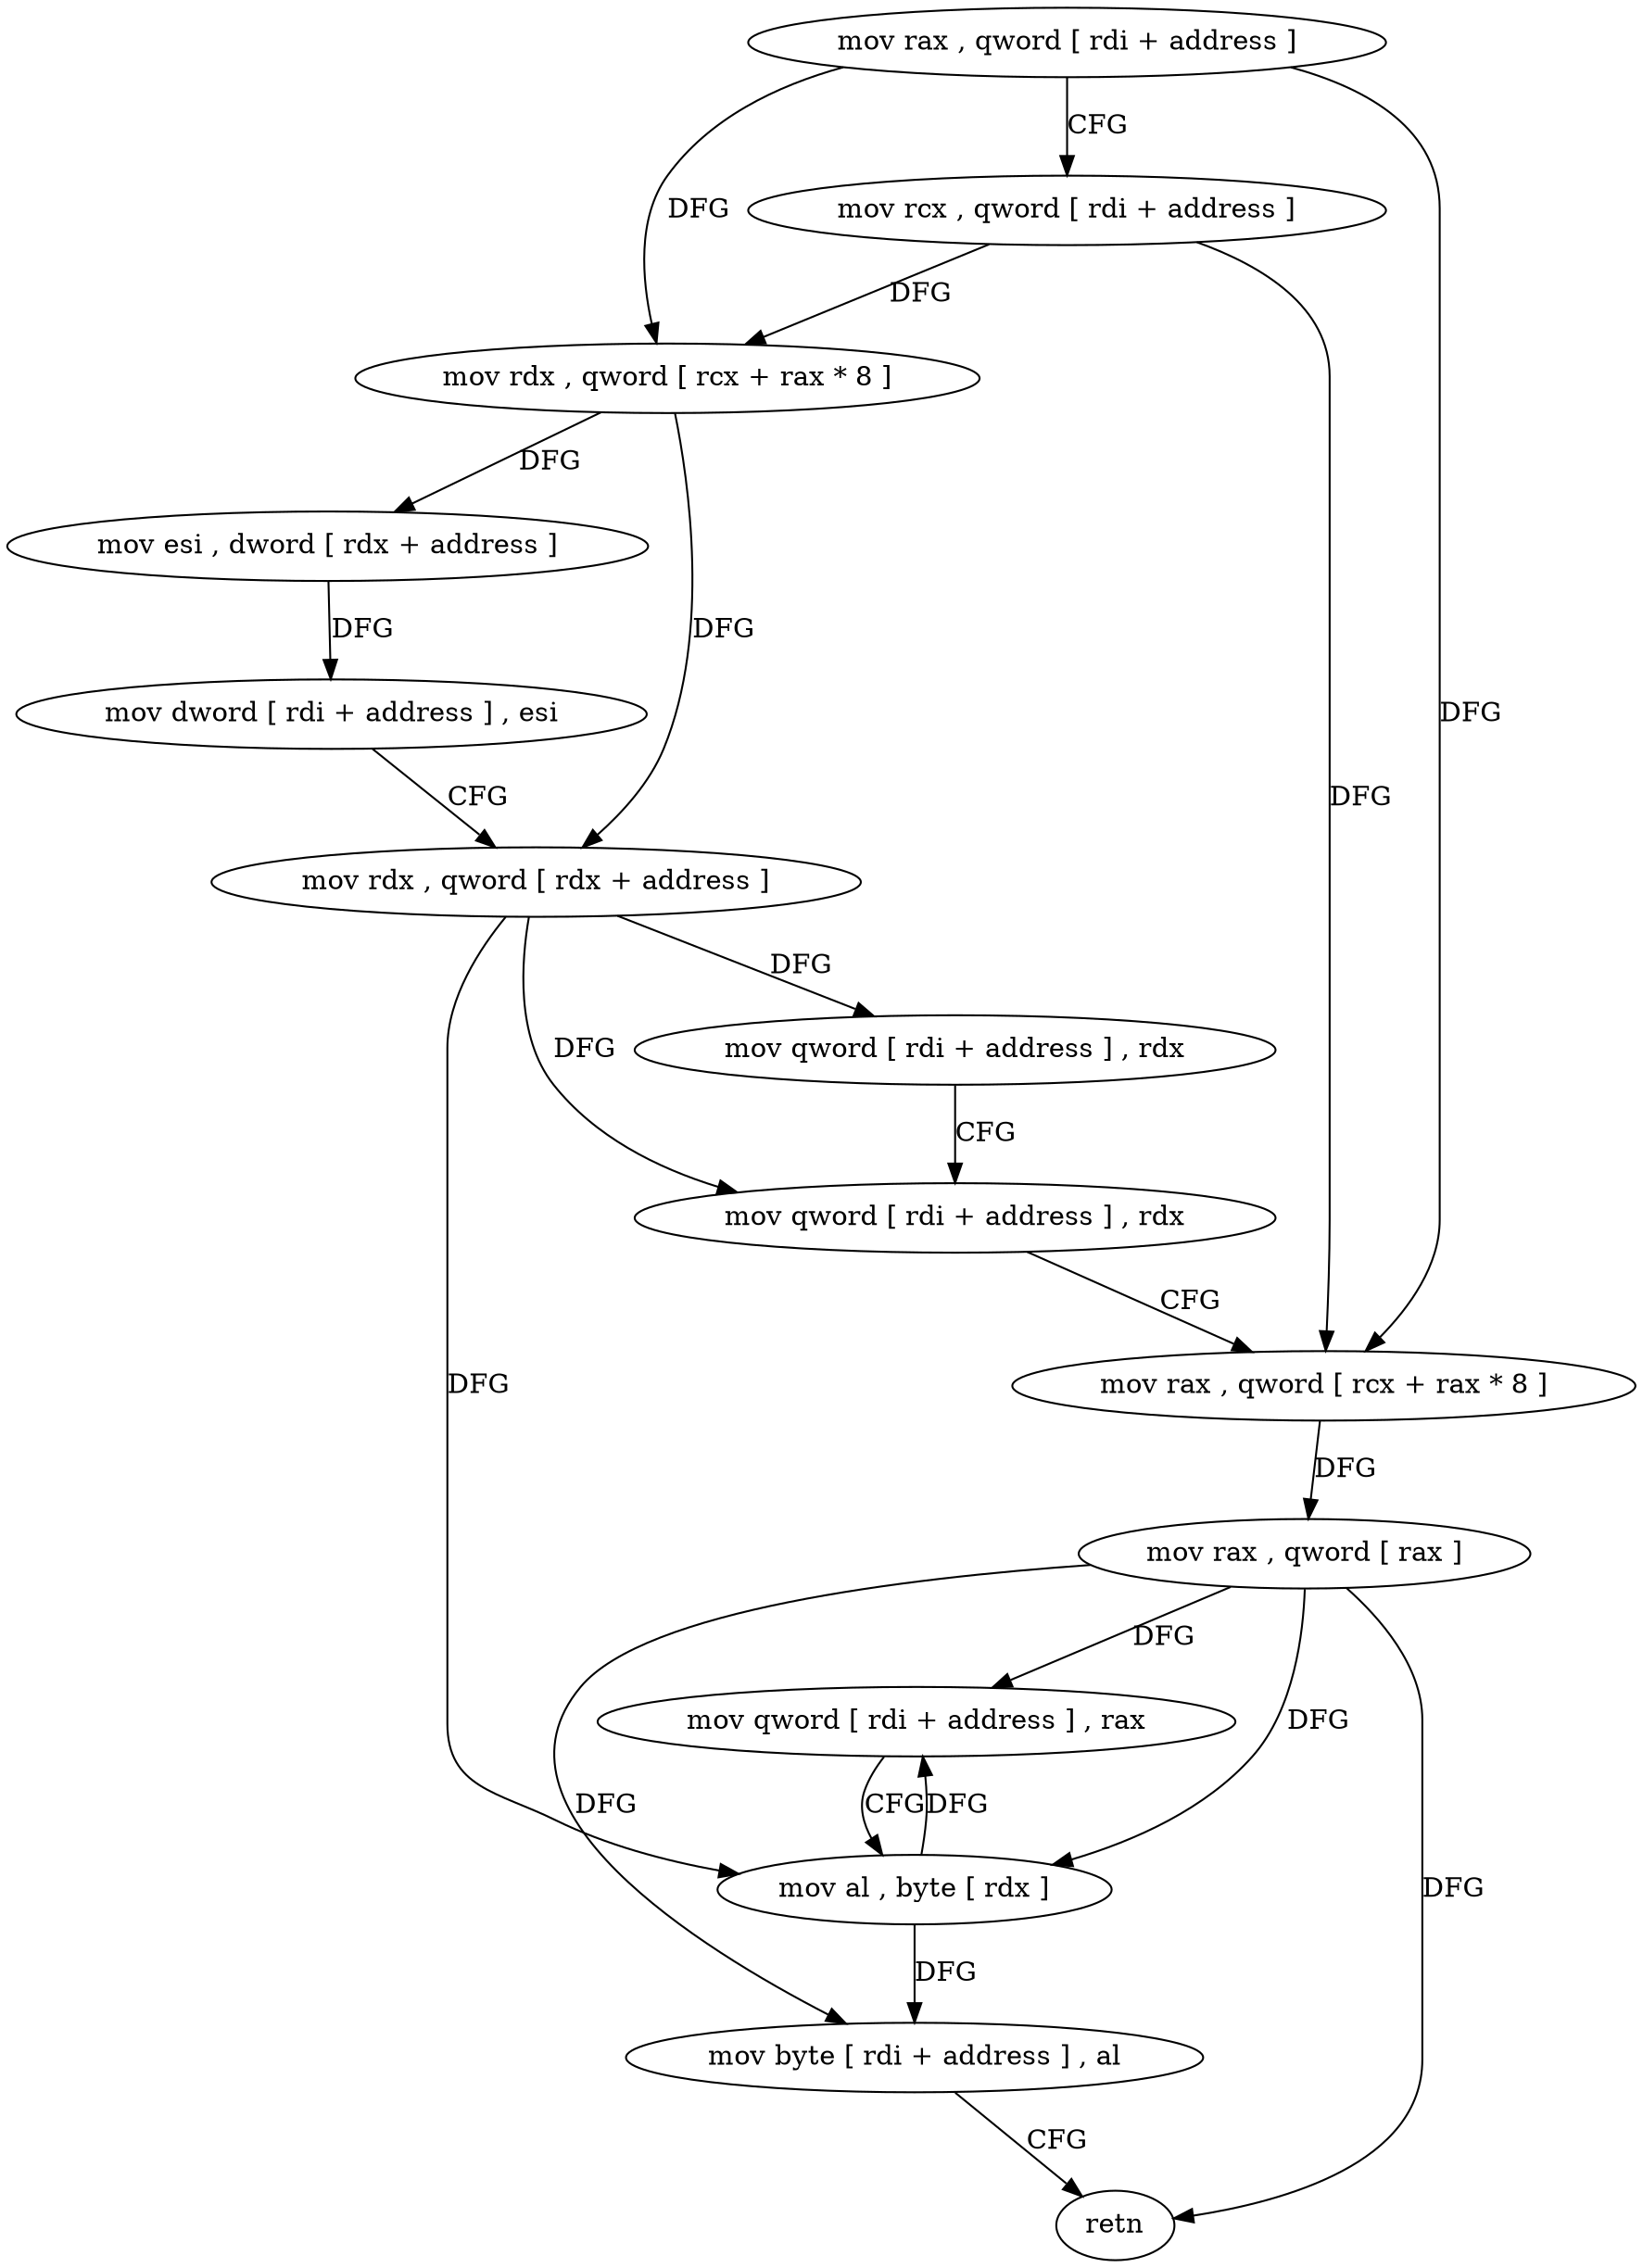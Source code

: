 digraph "func" {
"121888" [label = "mov rax , qword [ rdi + address ]" ]
"121892" [label = "mov rcx , qword [ rdi + address ]" ]
"121896" [label = "mov rdx , qword [ rcx + rax * 8 ]" ]
"121900" [label = "mov esi , dword [ rdx + address ]" ]
"121903" [label = "mov dword [ rdi + address ] , esi" ]
"121906" [label = "mov rdx , qword [ rdx + address ]" ]
"121910" [label = "mov qword [ rdi + address ] , rdx" ]
"121914" [label = "mov qword [ rdi + address ] , rdx" ]
"121921" [label = "mov rax , qword [ rcx + rax * 8 ]" ]
"121925" [label = "mov rax , qword [ rax ]" ]
"121928" [label = "mov qword [ rdi + address ] , rax" ]
"121932" [label = "mov al , byte [ rdx ]" ]
"121934" [label = "mov byte [ rdi + address ] , al" ]
"121937" [label = "retn" ]
"121888" -> "121892" [ label = "CFG" ]
"121888" -> "121896" [ label = "DFG" ]
"121888" -> "121921" [ label = "DFG" ]
"121892" -> "121896" [ label = "DFG" ]
"121892" -> "121921" [ label = "DFG" ]
"121896" -> "121900" [ label = "DFG" ]
"121896" -> "121906" [ label = "DFG" ]
"121900" -> "121903" [ label = "DFG" ]
"121903" -> "121906" [ label = "CFG" ]
"121906" -> "121910" [ label = "DFG" ]
"121906" -> "121914" [ label = "DFG" ]
"121906" -> "121932" [ label = "DFG" ]
"121910" -> "121914" [ label = "CFG" ]
"121914" -> "121921" [ label = "CFG" ]
"121921" -> "121925" [ label = "DFG" ]
"121925" -> "121928" [ label = "DFG" ]
"121925" -> "121932" [ label = "DFG" ]
"121925" -> "121934" [ label = "DFG" ]
"121925" -> "121937" [ label = "DFG" ]
"121928" -> "121932" [ label = "CFG" ]
"121932" -> "121934" [ label = "DFG" ]
"121932" -> "121928" [ label = "DFG" ]
"121934" -> "121937" [ label = "CFG" ]
}
